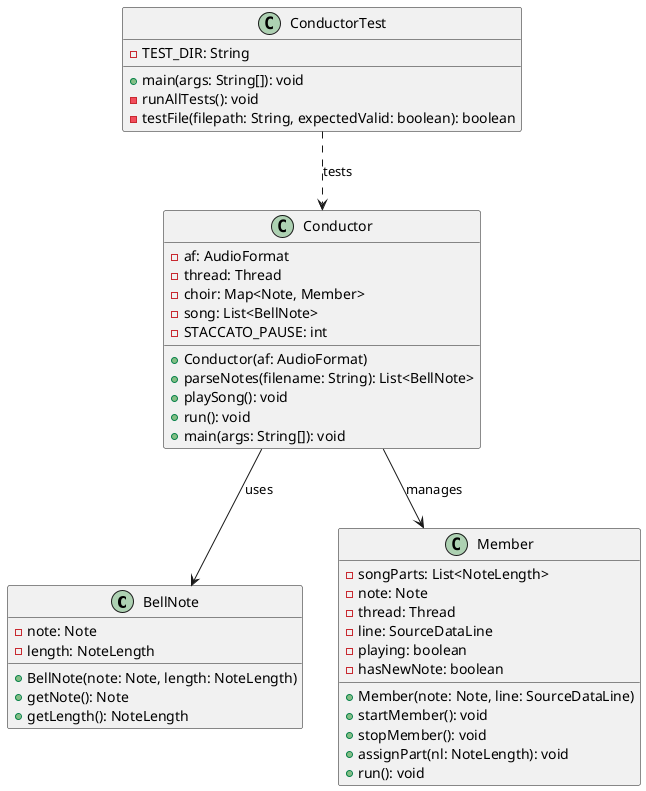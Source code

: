 @startuml

class BellNote {
  - note: Note
  - length: NoteLength
  + BellNote(note: Note, length: NoteLength)
  + getNote(): Note
  + getLength(): NoteLength
}

class Conductor {
  - af: AudioFormat
  - thread: Thread
  - choir: Map<Note, Member>
  - song: List<BellNote>
  - STACCATO_PAUSE: int
  + Conductor(af: AudioFormat)
  + parseNotes(filename: String): List<BellNote>
  + playSong(): void
  + run(): void
  + main(args: String[]): void
}

class Member {
  - songParts: List<NoteLength>
  - note: Note
  - thread: Thread
  - line: SourceDataLine
  - playing: boolean
  - hasNewNote: boolean
  + Member(note: Note, line: SourceDataLine)
  + startMember(): void
  + stopMember(): void
  + assignPart(nl: NoteLength): void
  + run(): void
}

class ConductorTest {
  - TEST_DIR: String
  + main(args: String[]): void
  - runAllTests(): void
  - testFile(filepath: String, expectedValid: boolean): boolean
}

Conductor --> BellNote : uses
Conductor --> Member : manages
ConductorTest ..> Conductor : tests

@enduml
